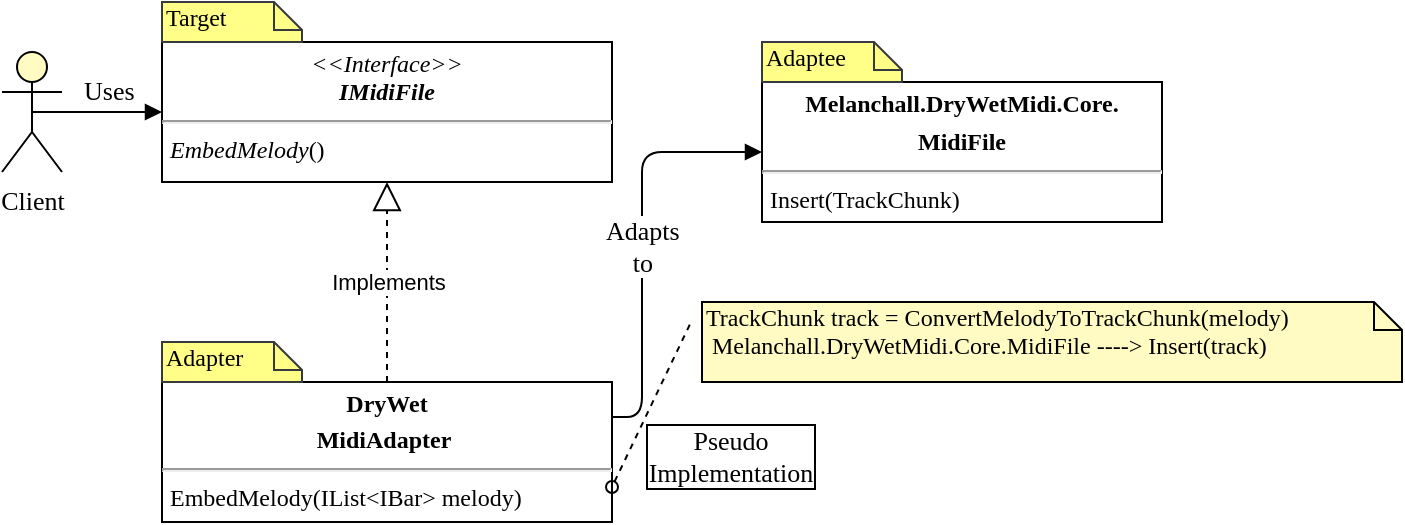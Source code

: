 <mxfile version="13.7.3" type="device" pages="2"><diagram id="i2x2untBsSK59uZ9YnfU" name="Adapter"><mxGraphModel dx="1038" dy="607" grid="1" gridSize="10" guides="1" tooltips="1" connect="1" arrows="1" fold="1" page="1" pageScale="1" pageWidth="827" pageHeight="1169" math="0" shadow="0"><root><mxCell id="FUbHnfdKAiyUSg9Bkh3F-0"/><mxCell id="FUbHnfdKAiyUSg9Bkh3F-1" parent="FUbHnfdKAiyUSg9Bkh3F-0"/><mxCell id="FS30lVf0t0PwIyiHGKv2-0" value="&lt;p style=&quot;margin: 4px 0px 0px ; text-align: center&quot;&gt;&lt;b&gt;&lt;font style=&quot;font-size: 12px&quot;&gt;&lt;span style=&quot;line-height: 115%&quot;&gt;Melanchall.DryWetMidi&lt;/span&gt;&lt;span style=&quot;line-height: 115%&quot;&gt;.Core.&lt;/span&gt;&lt;/font&gt;&lt;/b&gt;&lt;/p&gt;&lt;p style=&quot;margin: 4px 0px 0px ; text-align: center&quot;&gt;&lt;b&gt;&lt;span style=&quot;line-height: 115%&quot;&gt;&lt;font style=&quot;font-size: 12px&quot;&gt;MidiFile&lt;/font&gt;&lt;/span&gt;&lt;/b&gt;&lt;/p&gt;&lt;hr&gt;&lt;p style=&quot;margin: 0px 0px 0px 4px&quot;&gt;Insert(TrackChunk)&lt;/p&gt;" style="verticalAlign=top;align=left;overflow=fill;fontSize=12;fontFamily=Verdana;html=1;" vertex="1" parent="FUbHnfdKAiyUSg9Bkh3F-1"><mxGeometry x="450" y="140" width="200" height="70" as="geometry"/></mxCell><mxCell id="FS30lVf0t0PwIyiHGKv2-6" value="&lt;p style=&quot;margin: 4px 0px 0px ; text-align: center&quot;&gt;&lt;span&gt;&lt;b&gt;DryWet&lt;/b&gt;&lt;/span&gt;&lt;/p&gt;&lt;p style=&quot;margin: 4px 0px 0px ; text-align: center&quot;&gt;&lt;span&gt;&lt;b&gt;MidiAdapter&amp;nbsp;&lt;/b&gt;&lt;/span&gt;&lt;/p&gt;&lt;hr style=&quot;font-size: 12px&quot;&gt;&lt;p style=&quot;margin: 0px 0px 0px 4px&quot;&gt;EmbedMelody(IList&amp;lt;IBar&amp;gt; melody)&lt;br&gt;&lt;/p&gt;" style="verticalAlign=top;align=left;overflow=fill;fontSize=12;fontFamily=Verdana;html=1;" vertex="1" parent="FUbHnfdKAiyUSg9Bkh3F-1"><mxGeometry x="150" y="290" width="225" height="70" as="geometry"/></mxCell><mxCell id="FS30lVf0t0PwIyiHGKv2-7" value="&lt;p style=&quot;margin: 4px 0px 0px ; text-align: center&quot;&gt;&lt;font style=&quot;font-size: 12px&quot;&gt;&lt;i&gt;&amp;lt;&amp;lt;Interface&amp;gt;&amp;gt;&lt;/i&gt;&lt;br&gt;&lt;b&gt;&lt;i&gt;IMidiFile&lt;/i&gt;&lt;/b&gt;&lt;/font&gt;&lt;/p&gt;&lt;hr&gt;&lt;p style=&quot;margin: 0px 0px 0px 4px&quot;&gt;&lt;i&gt;EmbedMelody&lt;/i&gt;()&lt;/p&gt;" style="verticalAlign=top;align=left;overflow=fill;fontSize=12;fontFamily=Verdana;html=1;" vertex="1" parent="FUbHnfdKAiyUSg9Bkh3F-1"><mxGeometry x="150" y="120" width="225" height="70" as="geometry"/></mxCell><mxCell id="FS30lVf0t0PwIyiHGKv2-8" value="" style="endArrow=block;dashed=1;endFill=0;endSize=12;html=1;entryX=0.5;entryY=1;entryDx=0;entryDy=0;exitX=0.5;exitY=0;exitDx=0;exitDy=0;" edge="1" parent="FUbHnfdKAiyUSg9Bkh3F-1" source="FS30lVf0t0PwIyiHGKv2-6" target="FS30lVf0t0PwIyiHGKv2-7"><mxGeometry width="160" relative="1" as="geometry"><mxPoint x="375" y="320" as="sourcePoint"/><mxPoint x="535" y="320" as="targetPoint"/></mxGeometry></mxCell><mxCell id="FS30lVf0t0PwIyiHGKv2-9" value="Implements" style="edgeLabel;html=1;align=center;verticalAlign=middle;resizable=0;points=[];" vertex="1" connectable="0" parent="FS30lVf0t0PwIyiHGKv2-8"><mxGeometry x="-0.456" y="1" relative="1" as="geometry"><mxPoint x="1" y="-23" as="offset"/></mxGeometry></mxCell><mxCell id="FS30lVf0t0PwIyiHGKv2-18" value="TrackChunk track = ConvertMelodyToTrackChunk(melody)&lt;br&gt;&amp;nbsp;Melanchall.DryWetMidi.Core.MidiFile ----&amp;gt; Insert(track)" style="shape=note;whiteSpace=wrap;html=1;size=14;verticalAlign=top;align=left;spacingTop=-6;fontFamily=Comic Sans MS;fillColor=#FFFBC2;" vertex="1" parent="FUbHnfdKAiyUSg9Bkh3F-1"><mxGeometry x="420" y="250" width="350" height="40" as="geometry"/></mxCell><mxCell id="FS30lVf0t0PwIyiHGKv2-19" value="" style="endArrow=none;dashed=1;html=1;fontFamily=Comic Sans MS;exitX=1;exitY=0.75;exitDx=0;exitDy=0;entryX=-0.014;entryY=0.22;entryDx=0;entryDy=0;entryPerimeter=0;startArrow=oval;startFill=0;" edge="1" parent="FUbHnfdKAiyUSg9Bkh3F-1" source="FS30lVf0t0PwIyiHGKv2-6" target="FS30lVf0t0PwIyiHGKv2-18"><mxGeometry width="50" height="50" relative="1" as="geometry"><mxPoint x="460" y="230" as="sourcePoint"/><mxPoint x="510" y="180" as="targetPoint"/></mxGeometry></mxCell><mxCell id="FS30lVf0t0PwIyiHGKv2-21" value="&lt;span&gt;Pseudo &lt;br&gt;Implementation&lt;/span&gt;" style="edgeLabel;html=1;align=center;verticalAlign=middle;resizable=0;points=[];fontSize=13;fontFamily=Comic Sans MS;labelBorderColor=#000000;fontStyle=0" vertex="1" connectable="0" parent="FS30lVf0t0PwIyiHGKv2-19"><mxGeometry x="-0.416" y="-2" relative="1" as="geometry"><mxPoint x="45.45" y="7.93" as="offset"/></mxGeometry></mxCell><mxCell id="FS30lVf0t0PwIyiHGKv2-20" value="Adapter" style="shape=note;whiteSpace=wrap;html=1;size=14;verticalAlign=top;align=left;spacingTop=-6;fontFamily=Comic Sans MS;fillColor=#ffff88;strokeColor=#36393d;" vertex="1" parent="FUbHnfdKAiyUSg9Bkh3F-1"><mxGeometry x="150" y="270" width="70" height="20" as="geometry"/></mxCell><mxCell id="FS30lVf0t0PwIyiHGKv2-22" value="Target" style="shape=note;whiteSpace=wrap;html=1;size=14;verticalAlign=top;align=left;spacingTop=-6;fontFamily=Comic Sans MS;fillColor=#ffff88;strokeColor=#36393d;" vertex="1" parent="FUbHnfdKAiyUSg9Bkh3F-1"><mxGeometry x="150" y="100" width="70" height="20" as="geometry"/></mxCell><mxCell id="FS30lVf0t0PwIyiHGKv2-23" value="Adaptee" style="shape=note;whiteSpace=wrap;html=1;size=14;verticalAlign=top;align=left;spacingTop=-6;fontFamily=Comic Sans MS;fillColor=#ffff88;strokeColor=#36393d;" vertex="1" parent="FUbHnfdKAiyUSg9Bkh3F-1"><mxGeometry x="450" y="120" width="70" height="20" as="geometry"/></mxCell><mxCell id="FS30lVf0t0PwIyiHGKv2-24" value="&lt;div style=&quot;text-align: center&quot;&gt;Adapts&lt;/div&gt;&lt;div style=&quot;text-align: center&quot;&gt;to&lt;/div&gt;" style="endArrow=block;endFill=1;html=1;edgeStyle=orthogonalEdgeStyle;align=left;verticalAlign=top;fontFamily=Comic Sans MS;fontSize=13;entryX=0;entryY=0.5;entryDx=0;entryDy=0;exitX=1;exitY=0.25;exitDx=0;exitDy=0;" edge="1" parent="FUbHnfdKAiyUSg9Bkh3F-1" source="FS30lVf0t0PwIyiHGKv2-6" target="FS30lVf0t0PwIyiHGKv2-0"><mxGeometry x="0.181" y="20" relative="1" as="geometry"><mxPoint x="410" y="190" as="sourcePoint"/><mxPoint x="570" y="190" as="targetPoint"/><Array as="points"><mxPoint x="390" y="308"/><mxPoint x="390" y="175"/></Array><mxPoint as="offset"/></mxGeometry></mxCell><mxCell id="FS30lVf0t0PwIyiHGKv2-26" value="Client" style="shape=umlActor;verticalLabelPosition=bottom;verticalAlign=top;html=1;fillColor=#FFFBC2;fontFamily=Comic Sans MS;fontSize=13;" vertex="1" parent="FUbHnfdKAiyUSg9Bkh3F-1"><mxGeometry x="70" y="125" width="30" height="60" as="geometry"/></mxCell><mxCell id="FS30lVf0t0PwIyiHGKv2-27" value="Uses" style="endArrow=block;endFill=1;html=1;align=left;verticalAlign=top;fontFamily=Comic Sans MS;fontSize=13;entryX=0;entryY=0.5;entryDx=0;entryDy=0;exitX=0.5;exitY=0.5;exitDx=0;exitDy=0;exitPerimeter=0;" edge="1" parent="FUbHnfdKAiyUSg9Bkh3F-1" source="FS30lVf0t0PwIyiHGKv2-26" target="FS30lVf0t0PwIyiHGKv2-7"><mxGeometry x="-0.263" y="25" relative="1" as="geometry"><mxPoint x="340" y="200" as="sourcePoint"/><mxPoint x="500" y="200" as="targetPoint"/><mxPoint as="offset"/></mxGeometry></mxCell></root></mxGraphModel></diagram><diagram name="Strategy" id="uJ5CKRJB48VR_B6nM81A"><mxGraphModel dx="1038" dy="607" grid="1" gridSize="10" guides="1" tooltips="1" connect="1" arrows="1" fold="1" page="1" pageScale="1" pageWidth="827" pageHeight="1169" math="0" shadow="0"><root><mxCell id="r3s0vhGEwa2vSw-XhS4D-0"/><mxCell id="r3s0vhGEwa2vSw-XhS4D-1" parent="r3s0vhGEwa2vSw-XhS4D-0"/><mxCell id="KuJ7xEd6i_4si4rR4moy-0" value="&lt;p style=&quot;margin: 4px 0px 0px ; text-align: center&quot;&gt;&lt;font style=&quot;font-size: 12px&quot;&gt;&lt;b&gt;&lt;i&gt;Composer&lt;/i&gt;&lt;/b&gt;&lt;/font&gt;&lt;/p&gt;&lt;hr&gt;&lt;p style=&quot;margin: 0px 0px 0px 4px&quot;&gt;&lt;span style=&quot;text-align: center&quot;&gt;&lt;i style=&quot;font-weight: bold&quot;&gt;~&amp;nbsp; &lt;/i&gt;Compose()&lt;/span&gt;&lt;/p&gt;&lt;p style=&quot;margin: 0px 0px 0px 4px&quot;&gt;&lt;span style=&quot;text-align: center&quot;&gt;&lt;i&gt;&lt;b&gt;-&lt;/b&gt;#GenerateMelody()&lt;/i&gt;&lt;/span&gt;&lt;br&gt;&lt;/p&gt;&lt;p style=&quot;margin: 0px 0px 0px 4px&quot;&gt;&lt;br&gt;&lt;/p&gt;&lt;p style=&quot;margin: 0px 0px 0px 4px&quot;&gt;&lt;br&gt;&lt;/p&gt;" style="verticalAlign=top;align=left;overflow=fill;fontSize=12;fontFamily=Verdana;html=1;" vertex="1" parent="r3s0vhGEwa2vSw-XhS4D-1"><mxGeometry x="350" y="65" width="140" height="60" as="geometry"/></mxCell><mxCell id="KuJ7xEd6i_4si4rR4moy-1" value="Extends" style="endArrow=block;endSize=16;endFill=0;html=1;entryX=0.5;entryY=1;entryDx=0;entryDy=0;exitX=0.5;exitY=0;exitDx=0;exitDy=0;edgeStyle=orthogonalEdgeStyle;" edge="1" parent="r3s0vhGEwa2vSw-XhS4D-1" source="KuJ7xEd6i_4si4rR4moy-3" target="KuJ7xEd6i_4si4rR4moy-0"><mxGeometry x="-0.589" width="160" relative="1" as="geometry"><mxPoint x="560" y="340" as="sourcePoint"/><mxPoint x="550" y="440" as="targetPoint"/><Array as="points"><mxPoint x="255" y="200"/><mxPoint x="244" y="200"/><mxPoint x="244" y="160"/><mxPoint x="420" y="160"/></Array><mxPoint as="offset"/></mxGeometry></mxCell><mxCell id="KuJ7xEd6i_4si4rR4moy-2" value="&lt;p style=&quot;margin: 4px 0px 0px ; text-align: center&quot;&gt;&lt;font style=&quot;font-size: 12px&quot;&gt;&lt;b&gt;GeneticAlgorithm&lt;/b&gt;&lt;/font&gt;&lt;/p&gt;&lt;p style=&quot;margin: 4px 0px 0px ; text-align: center&quot;&gt;&lt;font style=&quot;font-size: 12px&quot;&gt;&lt;b&gt;Composer&lt;/b&gt;&lt;/font&gt;&lt;/p&gt;&lt;hr&gt;&lt;p style=&quot;margin: 0px 0px 0px 4px&quot;&gt;&lt;span style=&quot;text-align: center&quot;&gt;&lt;b&gt;-&lt;/b&gt;#GenerateMelody&lt;/span&gt;&lt;br&gt;&lt;/p&gt;" style="verticalAlign=top;align=left;overflow=fill;fontSize=12;fontFamily=Verdana;html=1;fillColor=#f9f7ed;strokeColor=#36393d;" vertex="1" parent="r3s0vhGEwa2vSw-XhS4D-1"><mxGeometry x="570" y="195" width="130" height="65" as="geometry"/></mxCell><mxCell id="KuJ7xEd6i_4si4rR4moy-3" value="&lt;p style=&quot;margin: 4px 0px 0px ; text-align: center&quot;&gt;&lt;b&gt;Arpeggiator&lt;/b&gt;&lt;/p&gt;&lt;p style=&quot;margin: 4px 0px 0px ; text-align: center&quot;&gt;&lt;b&gt;Composer&lt;/b&gt;&lt;/p&gt;&lt;hr&gt;&lt;p style=&quot;margin: 0px 0px 0px 4px&quot;&gt;&lt;span style=&quot;text-align: center&quot;&gt;&lt;b&gt;-&lt;/b&gt;#GenerateMelody&lt;/span&gt;&lt;br&gt;&lt;/p&gt;" style="verticalAlign=top;align=left;overflow=fill;fontSize=12;fontFamily=Verdana;html=1;fillColor=#f9f7ed;strokeColor=#36393d;" vertex="1" parent="r3s0vhGEwa2vSw-XhS4D-1"><mxGeometry x="170" y="195" width="120" height="65" as="geometry"/></mxCell><mxCell id="KuJ7xEd6i_4si4rR4moy-4" value="&lt;div style=&quot;text-align: center&quot;&gt;&lt;b&gt;Scalerator&lt;/b&gt;&lt;br&gt;&lt;/div&gt;&lt;p style=&quot;margin: 4px 0px 0px ; text-align: center&quot;&gt;&lt;b&gt;Composer&lt;/b&gt;&lt;/p&gt;&lt;hr&gt;&lt;p style=&quot;margin: 0px 0px 0px 4px&quot;&gt;&lt;span style=&quot;text-align: center&quot;&gt;&lt;b&gt;-&lt;/b&gt;#GenerateMelody&lt;/span&gt;&lt;br&gt;&lt;/p&gt;" style="verticalAlign=top;align=left;overflow=fill;fontSize=12;fontFamily=Verdana;html=1;fillColor=#f9f7ed;strokeColor=#36393d;" vertex="1" parent="r3s0vhGEwa2vSw-XhS4D-1"><mxGeometry x="300" y="195" width="120" height="65" as="geometry"/></mxCell><mxCell id="KuJ7xEd6i_4si4rR4moy-5" value="&lt;div style=&quot;text-align: center&quot;&gt;&lt;span&gt;&lt;b&gt;ArpeggioScaleMix&lt;/b&gt;&lt;/span&gt;&lt;/div&gt;&lt;p style=&quot;margin: 4px 0px 0px ; text-align: center&quot;&gt;&lt;b&gt;Composer&lt;/b&gt;&lt;/p&gt;&lt;hr&gt;&lt;p style=&quot;margin: 0px 0px 0px 4px&quot;&gt;&lt;span style=&quot;text-align: center&quot;&gt;&lt;b&gt;-&lt;/b&gt;#GenerateMelody&lt;/span&gt;&lt;br&gt;&lt;/p&gt;" style="verticalAlign=top;align=left;overflow=fill;fontSize=12;fontFamily=Verdana;html=1;fillColor=#f9f7ed;strokeColor=#36393d;" vertex="1" parent="r3s0vhGEwa2vSw-XhS4D-1"><mxGeometry x="430" y="195" width="130" height="65" as="geometry"/></mxCell><mxCell id="KuJ7xEd6i_4si4rR4moy-6" value="Extends" style="endArrow=block;endSize=16;endFill=0;html=1;entryX=0.5;entryY=1;entryDx=0;entryDy=0;edgeStyle=orthogonalEdgeStyle;" edge="1" parent="r3s0vhGEwa2vSw-XhS4D-1" source="KuJ7xEd6i_4si4rR4moy-4" target="KuJ7xEd6i_4si4rR4moy-0"><mxGeometry x="-0.786" width="160" relative="1" as="geometry"><mxPoint x="305" y="290" as="sourcePoint"/><mxPoint x="460" y="230" as="targetPoint"/><Array as="points"><mxPoint x="355" y="160"/><mxPoint x="420" y="160"/></Array><mxPoint as="offset"/></mxGeometry></mxCell><mxCell id="KuJ7xEd6i_4si4rR4moy-7" value="Extends" style="endArrow=block;endSize=16;endFill=0;html=1;entryX=0.5;entryY=1;entryDx=0;entryDy=0;edgeStyle=orthogonalEdgeStyle;" edge="1" parent="r3s0vhGEwa2vSw-XhS4D-1" source="KuJ7xEd6i_4si4rR4moy-5" target="KuJ7xEd6i_4si4rR4moy-0"><mxGeometry x="-0.84" width="160" relative="1" as="geometry"><mxPoint x="485" y="270" as="sourcePoint"/><mxPoint x="460" y="230" as="targetPoint"/><Array as="points"><mxPoint x="495" y="160"/><mxPoint x="420" y="160"/></Array><mxPoint as="offset"/></mxGeometry></mxCell><mxCell id="KuJ7xEd6i_4si4rR4moy-8" value="Extends" style="endArrow=block;endSize=16;endFill=0;html=1;exitX=0.5;exitY=0;exitDx=0;exitDy=0;entryX=0.5;entryY=1;entryDx=0;entryDy=0;edgeStyle=orthogonalEdgeStyle;" edge="1" parent="r3s0vhGEwa2vSw-XhS4D-1" source="KuJ7xEd6i_4si4rR4moy-2" target="KuJ7xEd6i_4si4rR4moy-0"><mxGeometry x="-0.93" width="160" relative="1" as="geometry"><mxPoint x="565" y="310" as="sourcePoint"/><mxPoint x="460" y="230" as="targetPoint"/><Array as="points"><mxPoint x="625" y="160"/><mxPoint x="420" y="160"/><mxPoint x="420" y="120"/></Array><mxPoint as="offset"/></mxGeometry></mxCell><mxCell id="KuJ7xEd6i_4si4rR4moy-9" value="&lt;div style=&quot;text-align: center&quot;&gt;&lt;span&gt;&lt;b&gt;Composition&lt;/b&gt;&lt;/span&gt;&lt;/div&gt;&lt;div style=&quot;text-align: center&quot;&gt;&lt;span&gt;&lt;b&gt;Context&lt;/b&gt;&lt;/span&gt;&lt;/div&gt;&lt;hr&gt;&lt;p style=&quot;margin: 0px 0px 0px 4px&quot;&gt;&lt;br&gt;&lt;/p&gt;" style="verticalAlign=top;align=left;overflow=fill;fontSize=12;fontFamily=Verdana;html=1;" vertex="1" parent="r3s0vhGEwa2vSw-XhS4D-1"><mxGeometry x="115" y="65" width="120" height="60" as="geometry"/></mxCell><mxCell id="KuJ7xEd6i_4si4rR4moy-10" value="" style="endArrow=open;html=1;endSize=12;startArrow=diamondThin;startSize=14;startFill=0;align=left;verticalAlign=bottom;exitX=1;exitY=0.5;exitDx=0;exitDy=0;edgeStyle=orthogonalEdgeStyle;" edge="1" parent="r3s0vhGEwa2vSw-XhS4D-1" source="KuJ7xEd6i_4si4rR4moy-9" target="KuJ7xEd6i_4si4rR4moy-0"><mxGeometry x="-0.168" y="50" relative="1" as="geometry"><mxPoint x="330" y="310" as="sourcePoint"/><mxPoint x="490" y="310" as="targetPoint"/><mxPoint x="-35" y="-47" as="offset"/></mxGeometry></mxCell><mxCell id="KuJ7xEd6i_4si4rR4moy-11" value="Uses a" style="edgeLabel;html=1;align=center;verticalAlign=middle;resizable=0;points=[];" vertex="1" connectable="0" parent="KuJ7xEd6i_4si4rR4moy-10"><mxGeometry x="-0.503" y="-2" relative="1" as="geometry"><mxPoint x="-2" y="8" as="offset"/></mxGeometry></mxCell><mxCell id="KuJ7xEd6i_4si4rR4moy-12" value="Strategy" style="shape=note;whiteSpace=wrap;html=1;size=14;verticalAlign=top;align=left;spacingTop=-6;fillColor=#FFFBC2;fontFamily=Comic Sans MS;fontSize=13;" vertex="1" parent="r3s0vhGEwa2vSw-XhS4D-1"><mxGeometry x="410" y="45" width="80" height="20" as="geometry"/></mxCell><mxCell id="KuJ7xEd6i_4si4rR4moy-13" value="Context" style="shape=note;whiteSpace=wrap;html=1;size=14;verticalAlign=top;align=left;spacingTop=-6;fillColor=#FFFBC2;fontFamily=Comic Sans MS;fontSize=13;" vertex="1" parent="r3s0vhGEwa2vSw-XhS4D-1"><mxGeometry x="165" y="45" width="70" height="20" as="geometry"/></mxCell><mxCell id="KuJ7xEd6i_4si4rR4moy-14" value="Concrete&lt;br&gt;Strategies" style="shape=note;whiteSpace=wrap;html=1;size=14;verticalAlign=top;align=left;spacingTop=-6;fillColor=#FFFBC2;fontFamily=Comic Sans MS;fontSize=13;" vertex="1" parent="r3s0vhGEwa2vSw-XhS4D-1"><mxGeometry x="393.45" y="300" width="75.61" height="40" as="geometry"/></mxCell><mxCell id="KuJ7xEd6i_4si4rR4moy-16" style="edgeStyle=none;rounded=0;orthogonalLoop=1;jettySize=auto;html=1;exitX=0;exitY=0.5;exitDx=0;exitDy=0;exitPerimeter=0;startArrow=oval;startFill=0;fontFamily=Comic Sans MS;fontSize=13;" edge="1" parent="r3s0vhGEwa2vSw-XhS4D-1" source="KuJ7xEd6i_4si4rR4moy-15" target="KuJ7xEd6i_4si4rR4moy-14"><mxGeometry relative="1" as="geometry"/></mxCell><mxCell id="KuJ7xEd6i_4si4rR4moy-15" value="" style="strokeWidth=2;html=1;shape=mxgraph.flowchart.annotation_2;align=left;labelPosition=right;pointerEvents=1;fillColor=#FFFBC2;fontFamily=Comic Sans MS;fontSize=13;rotation=-90;" vertex="1" parent="r3s0vhGEwa2vSw-XhS4D-1"><mxGeometry x="421.57" y="13.45" width="19.38" height="522.5" as="geometry"/></mxCell></root></mxGraphModel></diagram></mxfile>